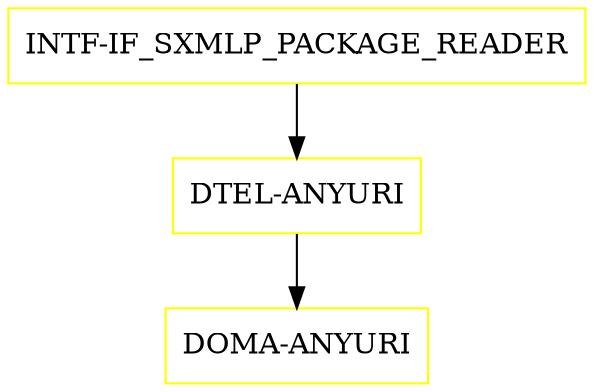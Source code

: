 digraph G {
  "INTF-IF_SXMLP_PACKAGE_READER" [shape=box,color=yellow];
  "DTEL-ANYURI" [shape=box,color=yellow,URL="./DTEL_ANYURI.html"];
  "DOMA-ANYURI" [shape=box,color=yellow,URL="./DOMA_ANYURI.html"];
  "INTF-IF_SXMLP_PACKAGE_READER" -> "DTEL-ANYURI";
  "DTEL-ANYURI" -> "DOMA-ANYURI";
}

